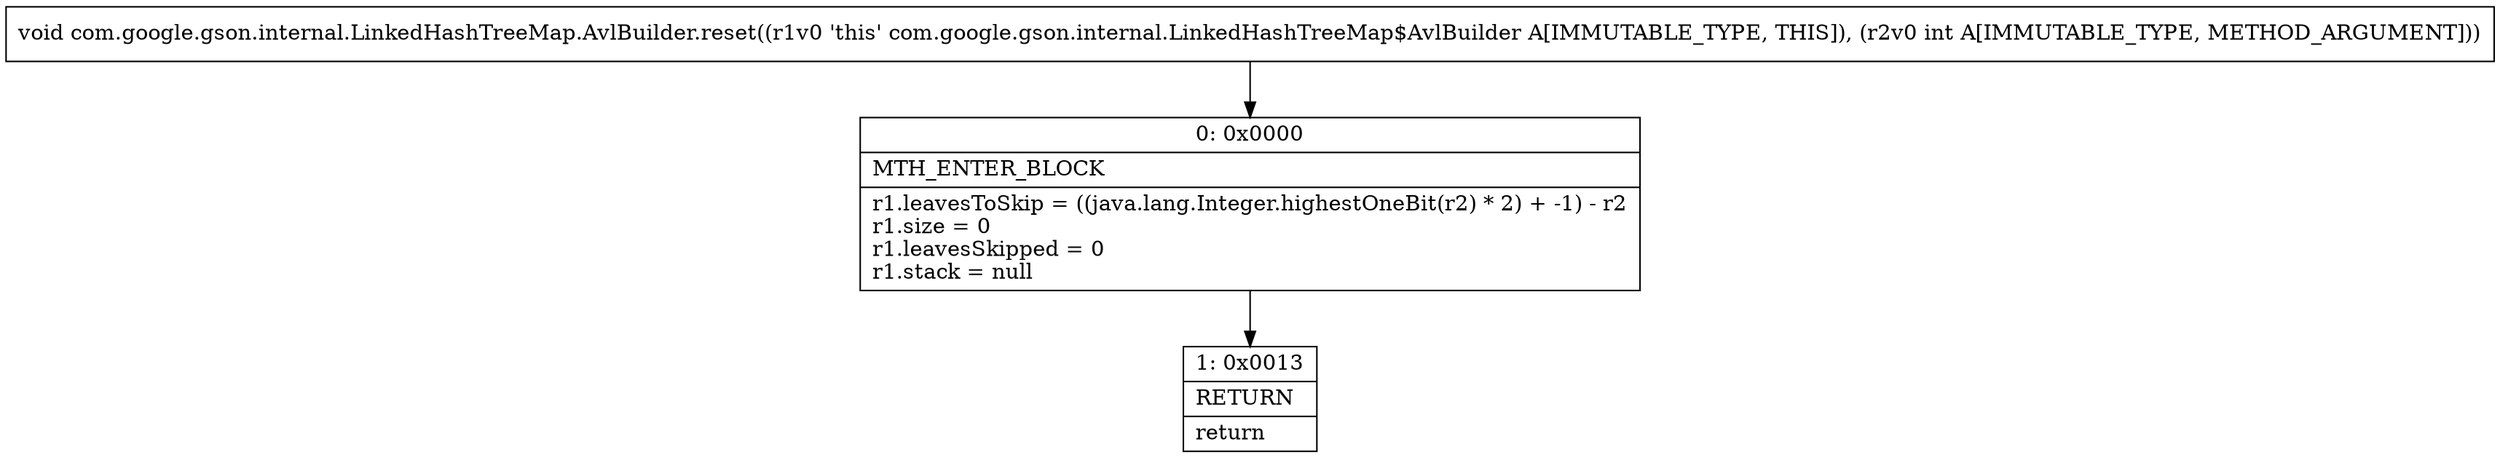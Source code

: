 digraph "CFG forcom.google.gson.internal.LinkedHashTreeMap.AvlBuilder.reset(I)V" {
Node_0 [shape=record,label="{0\:\ 0x0000|MTH_ENTER_BLOCK\l|r1.leavesToSkip = ((java.lang.Integer.highestOneBit(r2) * 2) + \-1) \- r2\lr1.size = 0\lr1.leavesSkipped = 0\lr1.stack = null\l}"];
Node_1 [shape=record,label="{1\:\ 0x0013|RETURN\l|return\l}"];
MethodNode[shape=record,label="{void com.google.gson.internal.LinkedHashTreeMap.AvlBuilder.reset((r1v0 'this' com.google.gson.internal.LinkedHashTreeMap$AvlBuilder A[IMMUTABLE_TYPE, THIS]), (r2v0 int A[IMMUTABLE_TYPE, METHOD_ARGUMENT])) }"];
MethodNode -> Node_0;
Node_0 -> Node_1;
}

